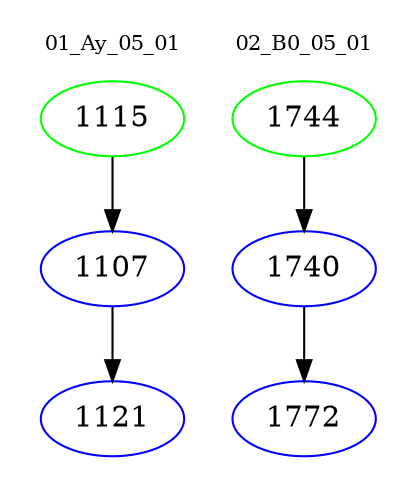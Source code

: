 digraph{
subgraph cluster_0 {
color = white
label = "01_Ay_05_01";
fontsize=10;
T0_1115 [label="1115", color="green"]
T0_1115 -> T0_1107 [color="black"]
T0_1107 [label="1107", color="blue"]
T0_1107 -> T0_1121 [color="black"]
T0_1121 [label="1121", color="blue"]
}
subgraph cluster_1 {
color = white
label = "02_B0_05_01";
fontsize=10;
T1_1744 [label="1744", color="green"]
T1_1744 -> T1_1740 [color="black"]
T1_1740 [label="1740", color="blue"]
T1_1740 -> T1_1772 [color="black"]
T1_1772 [label="1772", color="blue"]
}
}
